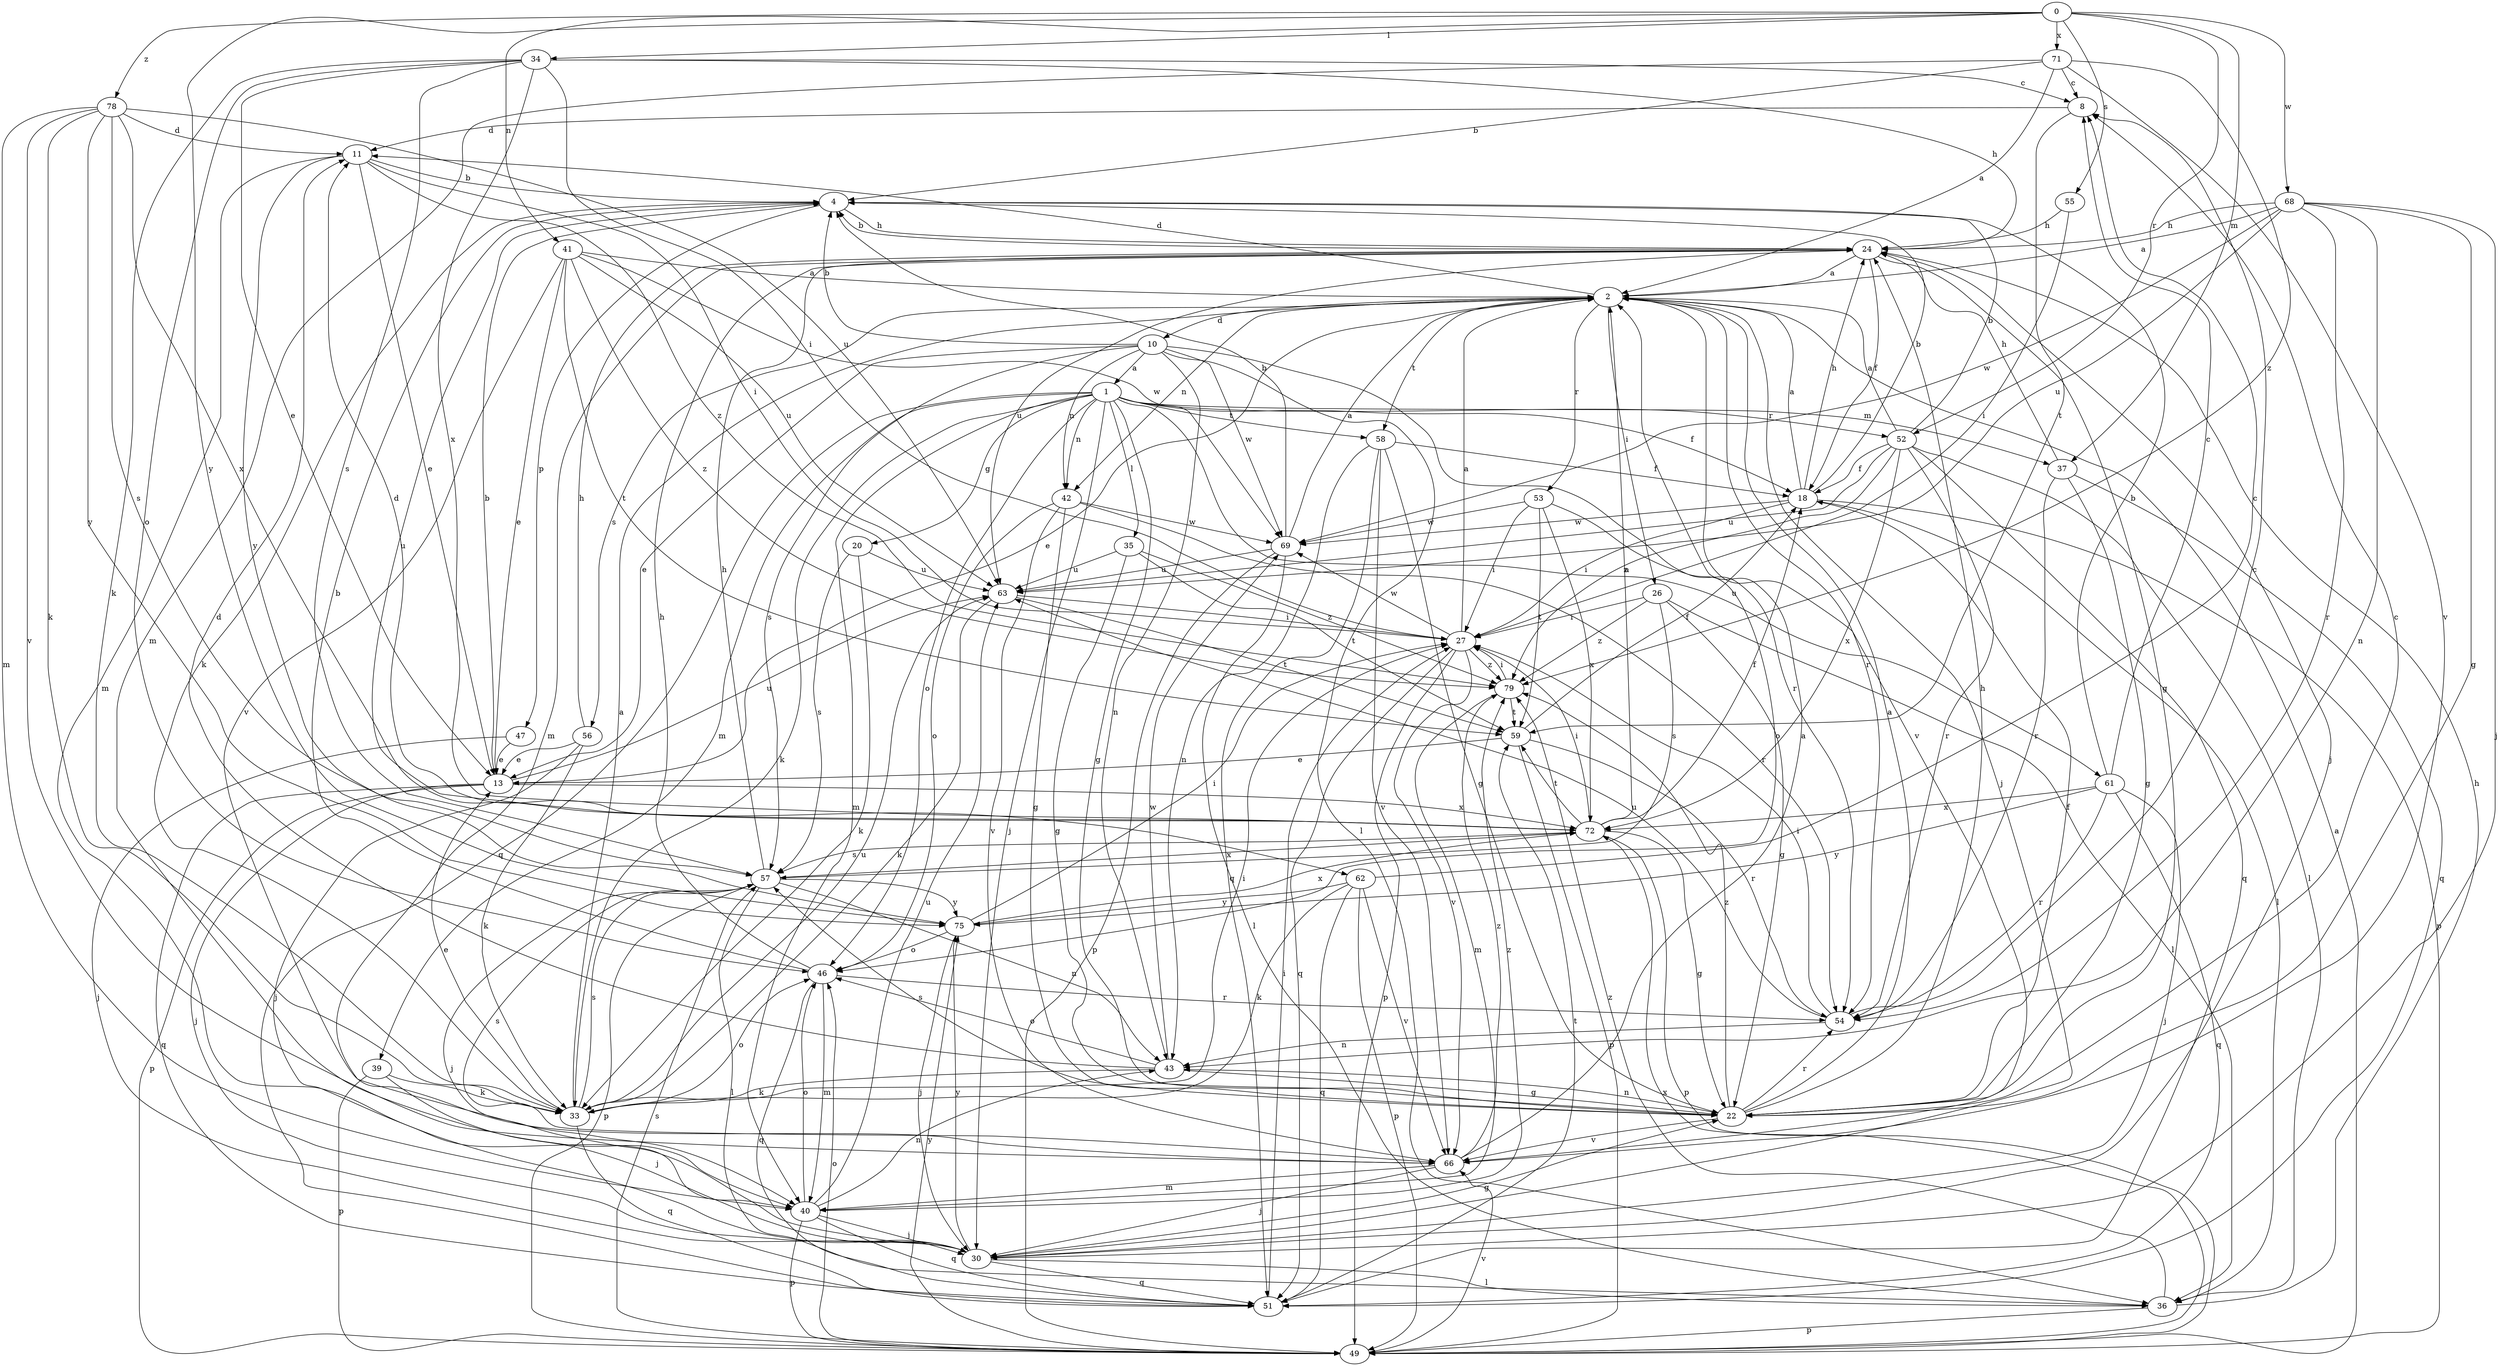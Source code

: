strict digraph  {
0;
1;
2;
4;
8;
10;
11;
13;
18;
20;
22;
24;
26;
27;
30;
33;
34;
35;
36;
37;
39;
40;
41;
42;
43;
46;
47;
49;
51;
52;
53;
54;
55;
56;
57;
58;
59;
61;
62;
63;
66;
68;
69;
71;
72;
75;
78;
79;
0 -> 34  [label=l];
0 -> 37  [label=m];
0 -> 41  [label=n];
0 -> 52  [label=r];
0 -> 55  [label=s];
0 -> 68  [label=w];
0 -> 71  [label=x];
0 -> 75  [label=y];
0 -> 78  [label=z];
1 -> 18  [label=f];
1 -> 20  [label=g];
1 -> 22  [label=g];
1 -> 30  [label=j];
1 -> 33  [label=k];
1 -> 35  [label=l];
1 -> 37  [label=m];
1 -> 39  [label=m];
1 -> 40  [label=m];
1 -> 42  [label=n];
1 -> 46  [label=o];
1 -> 51  [label=q];
1 -> 52  [label=r];
1 -> 58  [label=t];
1 -> 61  [label=u];
2 -> 10  [label=d];
2 -> 11  [label=d];
2 -> 13  [label=e];
2 -> 26  [label=i];
2 -> 30  [label=j];
2 -> 42  [label=n];
2 -> 53  [label=r];
2 -> 54  [label=r];
2 -> 56  [label=s];
2 -> 58  [label=t];
2 -> 66  [label=v];
4 -> 24  [label=h];
4 -> 33  [label=k];
4 -> 47  [label=p];
4 -> 62  [label=u];
8 -> 11  [label=d];
8 -> 59  [label=t];
10 -> 1  [label=a];
10 -> 4  [label=b];
10 -> 13  [label=e];
10 -> 36  [label=l];
10 -> 42  [label=n];
10 -> 43  [label=n];
10 -> 54  [label=r];
10 -> 57  [label=s];
10 -> 69  [label=w];
11 -> 4  [label=b];
11 -> 13  [label=e];
11 -> 27  [label=i];
11 -> 40  [label=m];
11 -> 75  [label=y];
11 -> 79  [label=z];
13 -> 4  [label=b];
13 -> 30  [label=j];
13 -> 49  [label=p];
13 -> 51  [label=q];
13 -> 63  [label=u];
13 -> 72  [label=x];
18 -> 2  [label=a];
18 -> 4  [label=b];
18 -> 24  [label=h];
18 -> 27  [label=i];
18 -> 36  [label=l];
18 -> 49  [label=p];
18 -> 69  [label=w];
20 -> 33  [label=k];
20 -> 57  [label=s];
20 -> 63  [label=u];
22 -> 2  [label=a];
22 -> 8  [label=c];
22 -> 18  [label=f];
22 -> 24  [label=h];
22 -> 43  [label=n];
22 -> 54  [label=r];
22 -> 57  [label=s];
22 -> 66  [label=v];
22 -> 79  [label=z];
24 -> 2  [label=a];
24 -> 4  [label=b];
24 -> 18  [label=f];
24 -> 22  [label=g];
24 -> 30  [label=j];
24 -> 40  [label=m];
24 -> 63  [label=u];
26 -> 22  [label=g];
26 -> 27  [label=i];
26 -> 36  [label=l];
26 -> 57  [label=s];
26 -> 79  [label=z];
27 -> 2  [label=a];
27 -> 49  [label=p];
27 -> 51  [label=q];
27 -> 66  [label=v];
27 -> 69  [label=w];
27 -> 79  [label=z];
30 -> 22  [label=g];
30 -> 36  [label=l];
30 -> 51  [label=q];
30 -> 75  [label=y];
33 -> 2  [label=a];
33 -> 13  [label=e];
33 -> 27  [label=i];
33 -> 46  [label=o];
33 -> 51  [label=q];
33 -> 57  [label=s];
33 -> 63  [label=u];
34 -> 8  [label=c];
34 -> 13  [label=e];
34 -> 24  [label=h];
34 -> 27  [label=i];
34 -> 33  [label=k];
34 -> 46  [label=o];
34 -> 57  [label=s];
34 -> 72  [label=x];
35 -> 22  [label=g];
35 -> 59  [label=t];
35 -> 63  [label=u];
35 -> 79  [label=z];
36 -> 24  [label=h];
36 -> 49  [label=p];
36 -> 79  [label=z];
37 -> 22  [label=g];
37 -> 24  [label=h];
37 -> 51  [label=q];
37 -> 54  [label=r];
39 -> 30  [label=j];
39 -> 33  [label=k];
39 -> 49  [label=p];
40 -> 30  [label=j];
40 -> 43  [label=n];
40 -> 46  [label=o];
40 -> 49  [label=p];
40 -> 51  [label=q];
40 -> 63  [label=u];
40 -> 79  [label=z];
41 -> 2  [label=a];
41 -> 13  [label=e];
41 -> 59  [label=t];
41 -> 63  [label=u];
41 -> 66  [label=v];
41 -> 69  [label=w];
41 -> 79  [label=z];
42 -> 22  [label=g];
42 -> 46  [label=o];
42 -> 54  [label=r];
42 -> 66  [label=v];
42 -> 69  [label=w];
43 -> 11  [label=d];
43 -> 22  [label=g];
43 -> 33  [label=k];
43 -> 46  [label=o];
43 -> 69  [label=w];
46 -> 4  [label=b];
46 -> 24  [label=h];
46 -> 40  [label=m];
46 -> 51  [label=q];
46 -> 54  [label=r];
47 -> 13  [label=e];
47 -> 30  [label=j];
49 -> 2  [label=a];
49 -> 46  [label=o];
49 -> 57  [label=s];
49 -> 66  [label=v];
49 -> 72  [label=x];
49 -> 75  [label=y];
51 -> 27  [label=i];
51 -> 59  [label=t];
52 -> 2  [label=a];
52 -> 4  [label=b];
52 -> 18  [label=f];
52 -> 36  [label=l];
52 -> 51  [label=q];
52 -> 54  [label=r];
52 -> 63  [label=u];
52 -> 72  [label=x];
52 -> 79  [label=z];
53 -> 27  [label=i];
53 -> 46  [label=o];
53 -> 59  [label=t];
53 -> 69  [label=w];
53 -> 72  [label=x];
54 -> 8  [label=c];
54 -> 27  [label=i];
54 -> 43  [label=n];
54 -> 63  [label=u];
55 -> 24  [label=h];
55 -> 27  [label=i];
56 -> 13  [label=e];
56 -> 24  [label=h];
56 -> 30  [label=j];
56 -> 33  [label=k];
57 -> 24  [label=h];
57 -> 30  [label=j];
57 -> 36  [label=l];
57 -> 43  [label=n];
57 -> 49  [label=p];
57 -> 72  [label=x];
57 -> 75  [label=y];
58 -> 18  [label=f];
58 -> 22  [label=g];
58 -> 43  [label=n];
58 -> 51  [label=q];
58 -> 66  [label=v];
59 -> 13  [label=e];
59 -> 18  [label=f];
59 -> 49  [label=p];
59 -> 54  [label=r];
61 -> 4  [label=b];
61 -> 8  [label=c];
61 -> 30  [label=j];
61 -> 51  [label=q];
61 -> 54  [label=r];
61 -> 72  [label=x];
61 -> 75  [label=y];
62 -> 8  [label=c];
62 -> 33  [label=k];
62 -> 49  [label=p];
62 -> 51  [label=q];
62 -> 66  [label=v];
62 -> 75  [label=y];
63 -> 27  [label=i];
63 -> 33  [label=k];
63 -> 59  [label=t];
66 -> 2  [label=a];
66 -> 30  [label=j];
66 -> 40  [label=m];
66 -> 57  [label=s];
66 -> 79  [label=z];
68 -> 2  [label=a];
68 -> 22  [label=g];
68 -> 24  [label=h];
68 -> 30  [label=j];
68 -> 43  [label=n];
68 -> 54  [label=r];
68 -> 63  [label=u];
68 -> 69  [label=w];
69 -> 2  [label=a];
69 -> 4  [label=b];
69 -> 36  [label=l];
69 -> 49  [label=p];
69 -> 63  [label=u];
71 -> 2  [label=a];
71 -> 4  [label=b];
71 -> 8  [label=c];
71 -> 40  [label=m];
71 -> 66  [label=v];
71 -> 79  [label=z];
72 -> 2  [label=a];
72 -> 11  [label=d];
72 -> 18  [label=f];
72 -> 22  [label=g];
72 -> 27  [label=i];
72 -> 49  [label=p];
72 -> 57  [label=s];
72 -> 59  [label=t];
75 -> 27  [label=i];
75 -> 30  [label=j];
75 -> 46  [label=o];
75 -> 72  [label=x];
78 -> 11  [label=d];
78 -> 33  [label=k];
78 -> 40  [label=m];
78 -> 57  [label=s];
78 -> 63  [label=u];
78 -> 66  [label=v];
78 -> 72  [label=x];
78 -> 75  [label=y];
79 -> 27  [label=i];
79 -> 40  [label=m];
79 -> 59  [label=t];
}
